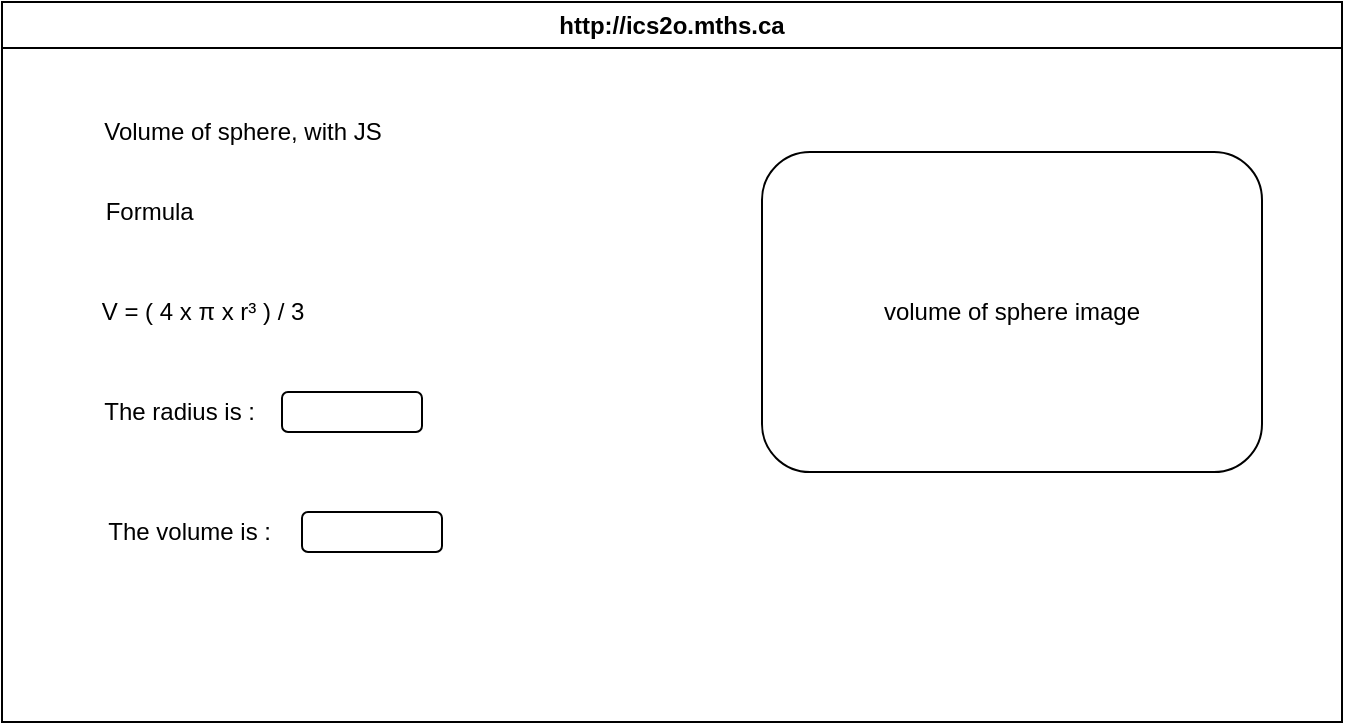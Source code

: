 <mxfile>
    <diagram id="HIP3nbAZw_EuaXWnEj3U" name="Page-1">
        <mxGraphModel dx="1086" dy="692" grid="1" gridSize="10" guides="1" tooltips="1" connect="1" arrows="1" fold="1" page="1" pageScale="1" pageWidth="850" pageHeight="1100" math="0" shadow="0">
            <root>
                <mxCell id="0"/>
                <mxCell id="1" parent="0"/>
                <mxCell id="7" value="http://ics2o.mths.ca" style="swimlane;whiteSpace=wrap;html=1;" parent="1" vertex="1">
                    <mxGeometry x="60" y="50" width="670" height="360" as="geometry"/>
                </mxCell>
                <mxCell id="8" value="Volume of sphere, with JS" style="text;html=1;align=center;verticalAlign=middle;resizable=0;points=[];autosize=1;strokeColor=none;fillColor=none;" vertex="1" parent="7">
                    <mxGeometry x="40" y="50" width="160" height="30" as="geometry"/>
                </mxCell>
                <mxCell id="9" value="Formula&amp;nbsp;" style="text;html=1;align=center;verticalAlign=middle;resizable=0;points=[];autosize=1;strokeColor=none;fillColor=none;" vertex="1" parent="7">
                    <mxGeometry x="40" y="90" width="70" height="30" as="geometry"/>
                </mxCell>
                <mxCell id="10" value="V = ( 4 x π x r³ ) / 3" style="text;html=1;align=center;verticalAlign=middle;resizable=0;points=[];autosize=1;strokeColor=none;fillColor=none;" vertex="1" parent="7">
                    <mxGeometry x="40" y="140" width="120" height="30" as="geometry"/>
                </mxCell>
                <mxCell id="11" value="The radius is :&amp;nbsp;" style="text;html=1;align=center;verticalAlign=middle;resizable=0;points=[];autosize=1;strokeColor=none;fillColor=none;" vertex="1" parent="7">
                    <mxGeometry x="40" y="190" width="100" height="30" as="geometry"/>
                </mxCell>
                <mxCell id="12" value="The volume is :&amp;nbsp;" style="text;html=1;align=center;verticalAlign=middle;resizable=0;points=[];autosize=1;strokeColor=none;fillColor=none;" vertex="1" parent="7">
                    <mxGeometry x="40" y="250" width="110" height="30" as="geometry"/>
                </mxCell>
                <mxCell id="13" value="" style="rounded=1;whiteSpace=wrap;html=1;" vertex="1" parent="7">
                    <mxGeometry x="140" y="195" width="70" height="20" as="geometry"/>
                </mxCell>
                <mxCell id="16" value="" style="rounded=1;whiteSpace=wrap;html=1;" vertex="1" parent="7">
                    <mxGeometry x="150" y="255" width="70" height="20" as="geometry"/>
                </mxCell>
                <mxCell id="17" value="volume of sphere image" style="rounded=1;whiteSpace=wrap;html=1;" vertex="1" parent="7">
                    <mxGeometry x="380" y="75" width="250" height="160" as="geometry"/>
                </mxCell>
            </root>
        </mxGraphModel>
    </diagram>
</mxfile>